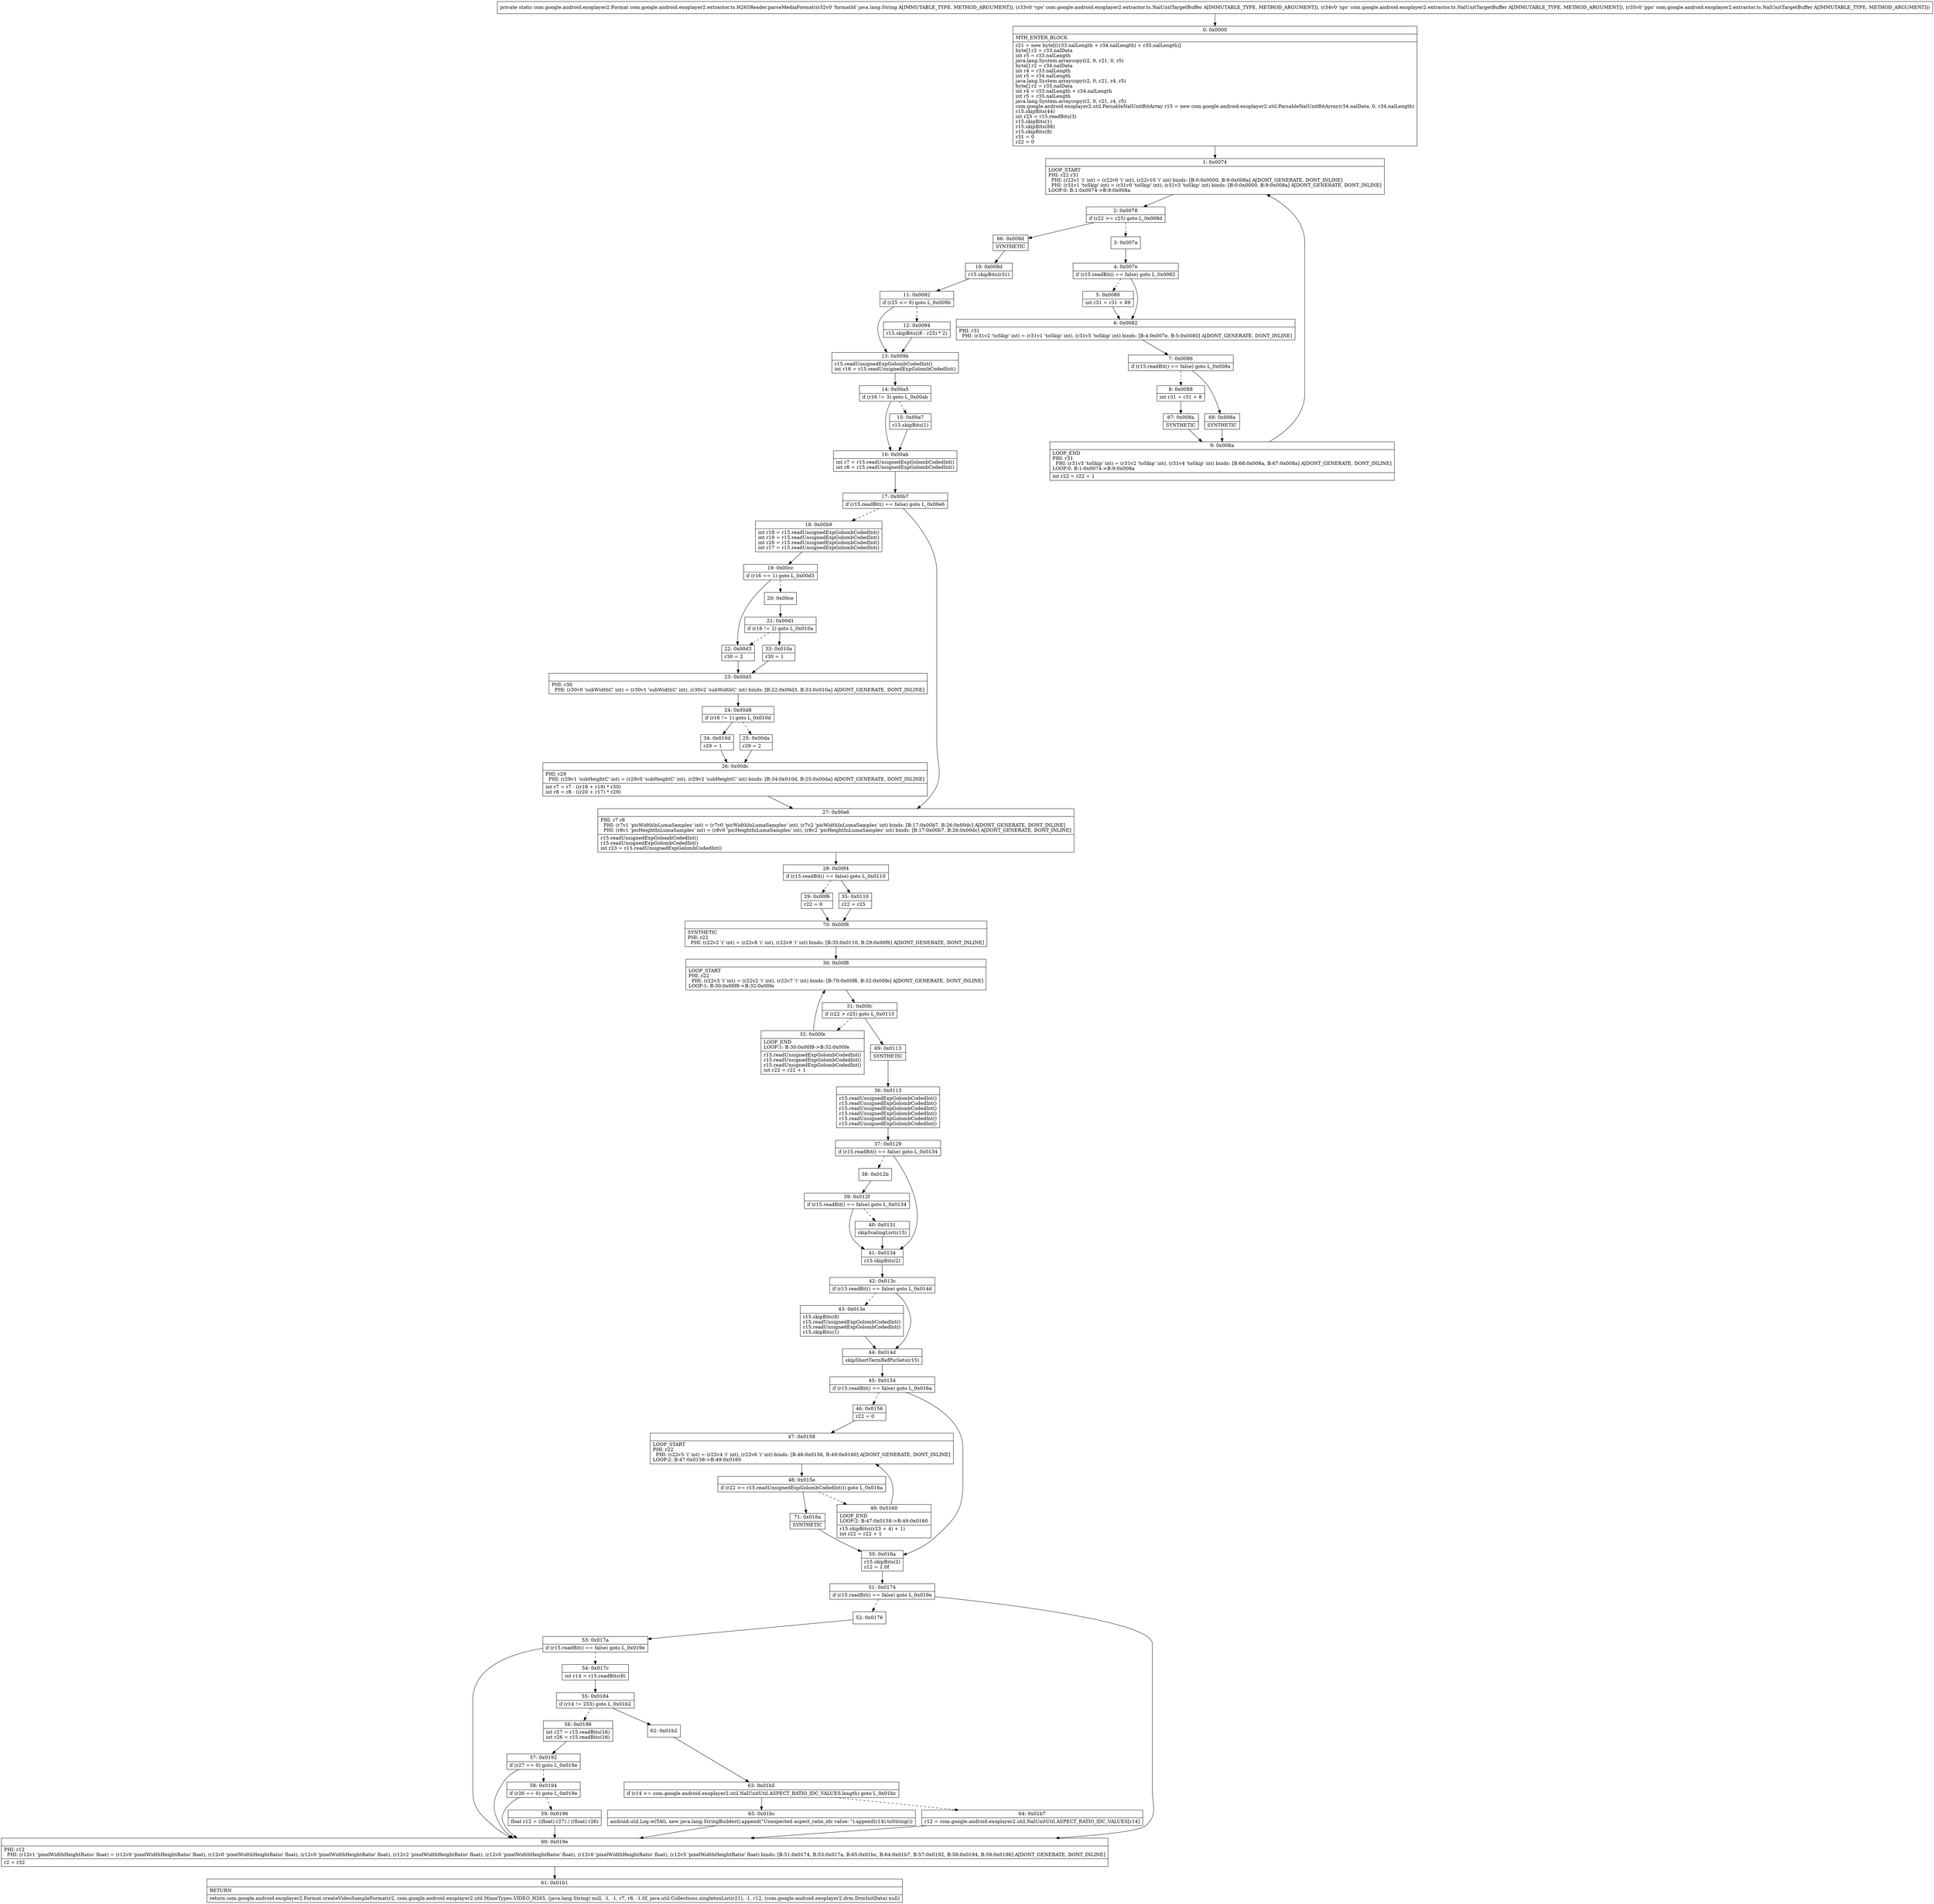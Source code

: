 digraph "CFG forcom.google.android.exoplayer2.extractor.ts.H265Reader.parseMediaFormat(Ljava\/lang\/String;Lcom\/google\/android\/exoplayer2\/extractor\/ts\/NalUnitTargetBuffer;Lcom\/google\/android\/exoplayer2\/extractor\/ts\/NalUnitTargetBuffer;Lcom\/google\/android\/exoplayer2\/extractor\/ts\/NalUnitTargetBuffer;)Lcom\/google\/android\/exoplayer2\/Format;" {
Node_0 [shape=record,label="{0\:\ 0x0000|MTH_ENTER_BLOCK\l|r21 = new byte[((r33.nalLength + r34.nalLength) + r35.nalLength)]\lbyte[] r2 = r33.nalData\lint r5 = r33.nalLength\ljava.lang.System.arraycopy(r2, 0, r21, 0, r5)\lbyte[] r2 = r34.nalData\lint r4 = r33.nalLength\lint r5 = r34.nalLength\ljava.lang.System.arraycopy(r2, 0, r21, r4, r5)\lbyte[] r2 = r35.nalData\lint r4 = r33.nalLength + r34.nalLength\lint r5 = r35.nalLength\ljava.lang.System.arraycopy(r2, 0, r21, r4, r5)\lcom.google.android.exoplayer2.util.ParsableNalUnitBitArray r15 = new com.google.android.exoplayer2.util.ParsableNalUnitBitArray(r34.nalData, 0, r34.nalLength)\lr15.skipBits(44)\lint r25 = r15.readBits(3)\lr15.skipBits(1)\lr15.skipBits(88)\lr15.skipBits(8)\lr31 = 0\lr22 = 0\l}"];
Node_1 [shape=record,label="{1\:\ 0x0074|LOOP_START\lPHI: r22 r31 \l  PHI: (r22v1 'i' int) = (r22v0 'i' int), (r22v10 'i' int) binds: [B:0:0x0000, B:9:0x008a] A[DONT_GENERATE, DONT_INLINE]\l  PHI: (r31v1 'toSkip' int) = (r31v0 'toSkip' int), (r31v3 'toSkip' int) binds: [B:0:0x0000, B:9:0x008a] A[DONT_GENERATE, DONT_INLINE]\lLOOP:0: B:1:0x0074\-\>B:9:0x008a\l}"];
Node_2 [shape=record,label="{2\:\ 0x0078|if (r22 \>= r25) goto L_0x008d\l}"];
Node_3 [shape=record,label="{3\:\ 0x007a}"];
Node_4 [shape=record,label="{4\:\ 0x007e|if (r15.readBit() == false) goto L_0x0082\l}"];
Node_5 [shape=record,label="{5\:\ 0x0080|int r31 = r31 + 89\l}"];
Node_6 [shape=record,label="{6\:\ 0x0082|PHI: r31 \l  PHI: (r31v2 'toSkip' int) = (r31v1 'toSkip' int), (r31v5 'toSkip' int) binds: [B:4:0x007e, B:5:0x0080] A[DONT_GENERATE, DONT_INLINE]\l}"];
Node_7 [shape=record,label="{7\:\ 0x0086|if (r15.readBit() == false) goto L_0x008a\l}"];
Node_8 [shape=record,label="{8\:\ 0x0088|int r31 = r31 + 8\l}"];
Node_9 [shape=record,label="{9\:\ 0x008a|LOOP_END\lPHI: r31 \l  PHI: (r31v3 'toSkip' int) = (r31v2 'toSkip' int), (r31v4 'toSkip' int) binds: [B:68:0x008a, B:67:0x008a] A[DONT_GENERATE, DONT_INLINE]\lLOOP:0: B:1:0x0074\-\>B:9:0x008a\l|int r22 = r22 + 1\l}"];
Node_10 [shape=record,label="{10\:\ 0x008d|r15.skipBits(r31)\l}"];
Node_11 [shape=record,label="{11\:\ 0x0092|if (r25 \<= 0) goto L_0x009b\l}"];
Node_12 [shape=record,label="{12\:\ 0x0094|r15.skipBits((8 \- r25) * 2)\l}"];
Node_13 [shape=record,label="{13\:\ 0x009b|r15.readUnsignedExpGolombCodedInt()\lint r16 = r15.readUnsignedExpGolombCodedInt()\l}"];
Node_14 [shape=record,label="{14\:\ 0x00a5|if (r16 != 3) goto L_0x00ab\l}"];
Node_15 [shape=record,label="{15\:\ 0x00a7|r15.skipBits(1)\l}"];
Node_16 [shape=record,label="{16\:\ 0x00ab|int r7 = r15.readUnsignedExpGolombCodedInt()\lint r8 = r15.readUnsignedExpGolombCodedInt()\l}"];
Node_17 [shape=record,label="{17\:\ 0x00b7|if (r15.readBit() == false) goto L_0x00e6\l}"];
Node_18 [shape=record,label="{18\:\ 0x00b9|int r18 = r15.readUnsignedExpGolombCodedInt()\lint r19 = r15.readUnsignedExpGolombCodedInt()\lint r20 = r15.readUnsignedExpGolombCodedInt()\lint r17 = r15.readUnsignedExpGolombCodedInt()\l}"];
Node_19 [shape=record,label="{19\:\ 0x00cc|if (r16 == 1) goto L_0x00d3\l}"];
Node_20 [shape=record,label="{20\:\ 0x00ce}"];
Node_21 [shape=record,label="{21\:\ 0x00d1|if (r16 != 2) goto L_0x010a\l}"];
Node_22 [shape=record,label="{22\:\ 0x00d3|r30 = 2\l}"];
Node_23 [shape=record,label="{23\:\ 0x00d5|PHI: r30 \l  PHI: (r30v0 'subWidthC' int) = (r30v1 'subWidthC' int), (r30v2 'subWidthC' int) binds: [B:22:0x00d3, B:33:0x010a] A[DONT_GENERATE, DONT_INLINE]\l}"];
Node_24 [shape=record,label="{24\:\ 0x00d8|if (r16 != 1) goto L_0x010d\l}"];
Node_25 [shape=record,label="{25\:\ 0x00da|r29 = 2\l}"];
Node_26 [shape=record,label="{26\:\ 0x00dc|PHI: r29 \l  PHI: (r29v1 'subHeightC' int) = (r29v0 'subHeightC' int), (r29v2 'subHeightC' int) binds: [B:34:0x010d, B:25:0x00da] A[DONT_GENERATE, DONT_INLINE]\l|int r7 = r7 \- ((r18 + r19) * r30)\lint r8 = r8 \- ((r20 + r17) * r29)\l}"];
Node_27 [shape=record,label="{27\:\ 0x00e6|PHI: r7 r8 \l  PHI: (r7v1 'picWidthInLumaSamples' int) = (r7v0 'picWidthInLumaSamples' int), (r7v2 'picWidthInLumaSamples' int) binds: [B:17:0x00b7, B:26:0x00dc] A[DONT_GENERATE, DONT_INLINE]\l  PHI: (r8v1 'picHeightInLumaSamples' int) = (r8v0 'picHeightInLumaSamples' int), (r8v2 'picHeightInLumaSamples' int) binds: [B:17:0x00b7, B:26:0x00dc] A[DONT_GENERATE, DONT_INLINE]\l|r15.readUnsignedExpGolombCodedInt()\lr15.readUnsignedExpGolombCodedInt()\lint r23 = r15.readUnsignedExpGolombCodedInt()\l}"];
Node_28 [shape=record,label="{28\:\ 0x00f4|if (r15.readBit() == false) goto L_0x0110\l}"];
Node_29 [shape=record,label="{29\:\ 0x00f6|r22 = 0\l}"];
Node_30 [shape=record,label="{30\:\ 0x00f8|LOOP_START\lPHI: r22 \l  PHI: (r22v3 'i' int) = (r22v2 'i' int), (r22v7 'i' int) binds: [B:70:0x00f8, B:32:0x00fe] A[DONT_GENERATE, DONT_INLINE]\lLOOP:1: B:30:0x00f8\-\>B:32:0x00fe\l}"];
Node_31 [shape=record,label="{31\:\ 0x00fc|if (r22 \> r25) goto L_0x0113\l}"];
Node_32 [shape=record,label="{32\:\ 0x00fe|LOOP_END\lLOOP:1: B:30:0x00f8\-\>B:32:0x00fe\l|r15.readUnsignedExpGolombCodedInt()\lr15.readUnsignedExpGolombCodedInt()\lr15.readUnsignedExpGolombCodedInt()\lint r22 = r22 + 1\l}"];
Node_33 [shape=record,label="{33\:\ 0x010a|r30 = 1\l}"];
Node_34 [shape=record,label="{34\:\ 0x010d|r29 = 1\l}"];
Node_35 [shape=record,label="{35\:\ 0x0110|r22 = r25\l}"];
Node_36 [shape=record,label="{36\:\ 0x0113|r15.readUnsignedExpGolombCodedInt()\lr15.readUnsignedExpGolombCodedInt()\lr15.readUnsignedExpGolombCodedInt()\lr15.readUnsignedExpGolombCodedInt()\lr15.readUnsignedExpGolombCodedInt()\lr15.readUnsignedExpGolombCodedInt()\l}"];
Node_37 [shape=record,label="{37\:\ 0x0129|if (r15.readBit() == false) goto L_0x0134\l}"];
Node_38 [shape=record,label="{38\:\ 0x012b}"];
Node_39 [shape=record,label="{39\:\ 0x012f|if (r15.readBit() == false) goto L_0x0134\l}"];
Node_40 [shape=record,label="{40\:\ 0x0131|skipScalingList(r15)\l}"];
Node_41 [shape=record,label="{41\:\ 0x0134|r15.skipBits(2)\l}"];
Node_42 [shape=record,label="{42\:\ 0x013c|if (r15.readBit() == false) goto L_0x014d\l}"];
Node_43 [shape=record,label="{43\:\ 0x013e|r15.skipBits(8)\lr15.readUnsignedExpGolombCodedInt()\lr15.readUnsignedExpGolombCodedInt()\lr15.skipBits(1)\l}"];
Node_44 [shape=record,label="{44\:\ 0x014d|skipShortTermRefPicSets(r15)\l}"];
Node_45 [shape=record,label="{45\:\ 0x0154|if (r15.readBit() == false) goto L_0x016a\l}"];
Node_46 [shape=record,label="{46\:\ 0x0156|r22 = 0\l}"];
Node_47 [shape=record,label="{47\:\ 0x0158|LOOP_START\lPHI: r22 \l  PHI: (r22v5 'i' int) = (r22v4 'i' int), (r22v6 'i' int) binds: [B:46:0x0156, B:49:0x0160] A[DONT_GENERATE, DONT_INLINE]\lLOOP:2: B:47:0x0158\-\>B:49:0x0160\l}"];
Node_48 [shape=record,label="{48\:\ 0x015e|if (r22 \>= r15.readUnsignedExpGolombCodedInt()) goto L_0x016a\l}"];
Node_49 [shape=record,label="{49\:\ 0x0160|LOOP_END\lLOOP:2: B:47:0x0158\-\>B:49:0x0160\l|r15.skipBits((r23 + 4) + 1)\lint r22 = r22 + 1\l}"];
Node_50 [shape=record,label="{50\:\ 0x016a|r15.skipBits(2)\lr12 = 1.0f\l}"];
Node_51 [shape=record,label="{51\:\ 0x0174|if (r15.readBit() == false) goto L_0x019e\l}"];
Node_52 [shape=record,label="{52\:\ 0x0176}"];
Node_53 [shape=record,label="{53\:\ 0x017a|if (r15.readBit() == false) goto L_0x019e\l}"];
Node_54 [shape=record,label="{54\:\ 0x017c|int r14 = r15.readBits(8)\l}"];
Node_55 [shape=record,label="{55\:\ 0x0184|if (r14 != 255) goto L_0x01b2\l}"];
Node_56 [shape=record,label="{56\:\ 0x0186|int r27 = r15.readBits(16)\lint r26 = r15.readBits(16)\l}"];
Node_57 [shape=record,label="{57\:\ 0x0192|if (r27 == 0) goto L_0x019e\l}"];
Node_58 [shape=record,label="{58\:\ 0x0194|if (r26 == 0) goto L_0x019e\l}"];
Node_59 [shape=record,label="{59\:\ 0x0196|float r12 = ((float) r27) \/ ((float) r26)\l}"];
Node_60 [shape=record,label="{60\:\ 0x019e|PHI: r12 \l  PHI: (r12v1 'pixelWidthHeightRatio' float) = (r12v0 'pixelWidthHeightRatio' float), (r12v0 'pixelWidthHeightRatio' float), (r12v0 'pixelWidthHeightRatio' float), (r12v2 'pixelWidthHeightRatio' float), (r12v0 'pixelWidthHeightRatio' float), (r12v0 'pixelWidthHeightRatio' float), (r12v3 'pixelWidthHeightRatio' float) binds: [B:51:0x0174, B:53:0x017a, B:65:0x01bc, B:64:0x01b7, B:57:0x0192, B:58:0x0194, B:59:0x0196] A[DONT_GENERATE, DONT_INLINE]\l|r2 = r32\l}"];
Node_61 [shape=record,label="{61\:\ 0x01b1|RETURN\l|return com.google.android.exoplayer2.Format.createVideoSampleFormat(r2, com.google.android.exoplayer2.util.MimeTypes.VIDEO_H265, (java.lang.String) null, \-1, \-1, r7, r8, \-1.0f, java.util.Collections.singletonList(r21), \-1, r12, (com.google.android.exoplayer2.drm.DrmInitData) null)\l}"];
Node_62 [shape=record,label="{62\:\ 0x01b2}"];
Node_63 [shape=record,label="{63\:\ 0x01b5|if (r14 \>= com.google.android.exoplayer2.util.NalUnitUtil.ASPECT_RATIO_IDC_VALUES.length) goto L_0x01bc\l}"];
Node_64 [shape=record,label="{64\:\ 0x01b7|r12 = com.google.android.exoplayer2.util.NalUnitUtil.ASPECT_RATIO_IDC_VALUES[r14]\l}"];
Node_65 [shape=record,label="{65\:\ 0x01bc|android.util.Log.w(TAG, new java.lang.StringBuilder().append(\"Unexpected aspect_ratio_idc value: \").append(r14).toString())\l}"];
Node_66 [shape=record,label="{66\:\ 0x008d|SYNTHETIC\l}"];
Node_67 [shape=record,label="{67\:\ 0x008a|SYNTHETIC\l}"];
Node_68 [shape=record,label="{68\:\ 0x008a|SYNTHETIC\l}"];
Node_69 [shape=record,label="{69\:\ 0x0113|SYNTHETIC\l}"];
Node_70 [shape=record,label="{70\:\ 0x00f8|SYNTHETIC\lPHI: r22 \l  PHI: (r22v2 'i' int) = (r22v8 'i' int), (r22v9 'i' int) binds: [B:35:0x0110, B:29:0x00f6] A[DONT_GENERATE, DONT_INLINE]\l}"];
Node_71 [shape=record,label="{71\:\ 0x016a|SYNTHETIC\l}"];
MethodNode[shape=record,label="{private static com.google.android.exoplayer2.Format com.google.android.exoplayer2.extractor.ts.H265Reader.parseMediaFormat((r32v0 'formatId' java.lang.String A[IMMUTABLE_TYPE, METHOD_ARGUMENT]), (r33v0 'vps' com.google.android.exoplayer2.extractor.ts.NalUnitTargetBuffer A[IMMUTABLE_TYPE, METHOD_ARGUMENT]), (r34v0 'sps' com.google.android.exoplayer2.extractor.ts.NalUnitTargetBuffer A[IMMUTABLE_TYPE, METHOD_ARGUMENT]), (r35v0 'pps' com.google.android.exoplayer2.extractor.ts.NalUnitTargetBuffer A[IMMUTABLE_TYPE, METHOD_ARGUMENT])) }"];
MethodNode -> Node_0;
Node_0 -> Node_1;
Node_1 -> Node_2;
Node_2 -> Node_3[style=dashed];
Node_2 -> Node_66;
Node_3 -> Node_4;
Node_4 -> Node_5[style=dashed];
Node_4 -> Node_6;
Node_5 -> Node_6;
Node_6 -> Node_7;
Node_7 -> Node_8[style=dashed];
Node_7 -> Node_68;
Node_8 -> Node_67;
Node_9 -> Node_1;
Node_10 -> Node_11;
Node_11 -> Node_12[style=dashed];
Node_11 -> Node_13;
Node_12 -> Node_13;
Node_13 -> Node_14;
Node_14 -> Node_15[style=dashed];
Node_14 -> Node_16;
Node_15 -> Node_16;
Node_16 -> Node_17;
Node_17 -> Node_18[style=dashed];
Node_17 -> Node_27;
Node_18 -> Node_19;
Node_19 -> Node_20[style=dashed];
Node_19 -> Node_22;
Node_20 -> Node_21;
Node_21 -> Node_22[style=dashed];
Node_21 -> Node_33;
Node_22 -> Node_23;
Node_23 -> Node_24;
Node_24 -> Node_25[style=dashed];
Node_24 -> Node_34;
Node_25 -> Node_26;
Node_26 -> Node_27;
Node_27 -> Node_28;
Node_28 -> Node_29[style=dashed];
Node_28 -> Node_35;
Node_29 -> Node_70;
Node_30 -> Node_31;
Node_31 -> Node_32[style=dashed];
Node_31 -> Node_69;
Node_32 -> Node_30;
Node_33 -> Node_23;
Node_34 -> Node_26;
Node_35 -> Node_70;
Node_36 -> Node_37;
Node_37 -> Node_38[style=dashed];
Node_37 -> Node_41;
Node_38 -> Node_39;
Node_39 -> Node_40[style=dashed];
Node_39 -> Node_41;
Node_40 -> Node_41;
Node_41 -> Node_42;
Node_42 -> Node_43[style=dashed];
Node_42 -> Node_44;
Node_43 -> Node_44;
Node_44 -> Node_45;
Node_45 -> Node_46[style=dashed];
Node_45 -> Node_50;
Node_46 -> Node_47;
Node_47 -> Node_48;
Node_48 -> Node_49[style=dashed];
Node_48 -> Node_71;
Node_49 -> Node_47;
Node_50 -> Node_51;
Node_51 -> Node_52[style=dashed];
Node_51 -> Node_60;
Node_52 -> Node_53;
Node_53 -> Node_54[style=dashed];
Node_53 -> Node_60;
Node_54 -> Node_55;
Node_55 -> Node_56[style=dashed];
Node_55 -> Node_62;
Node_56 -> Node_57;
Node_57 -> Node_58[style=dashed];
Node_57 -> Node_60;
Node_58 -> Node_59[style=dashed];
Node_58 -> Node_60;
Node_59 -> Node_60;
Node_60 -> Node_61;
Node_62 -> Node_63;
Node_63 -> Node_64[style=dashed];
Node_63 -> Node_65;
Node_64 -> Node_60;
Node_65 -> Node_60;
Node_66 -> Node_10;
Node_67 -> Node_9;
Node_68 -> Node_9;
Node_69 -> Node_36;
Node_70 -> Node_30;
Node_71 -> Node_50;
}

